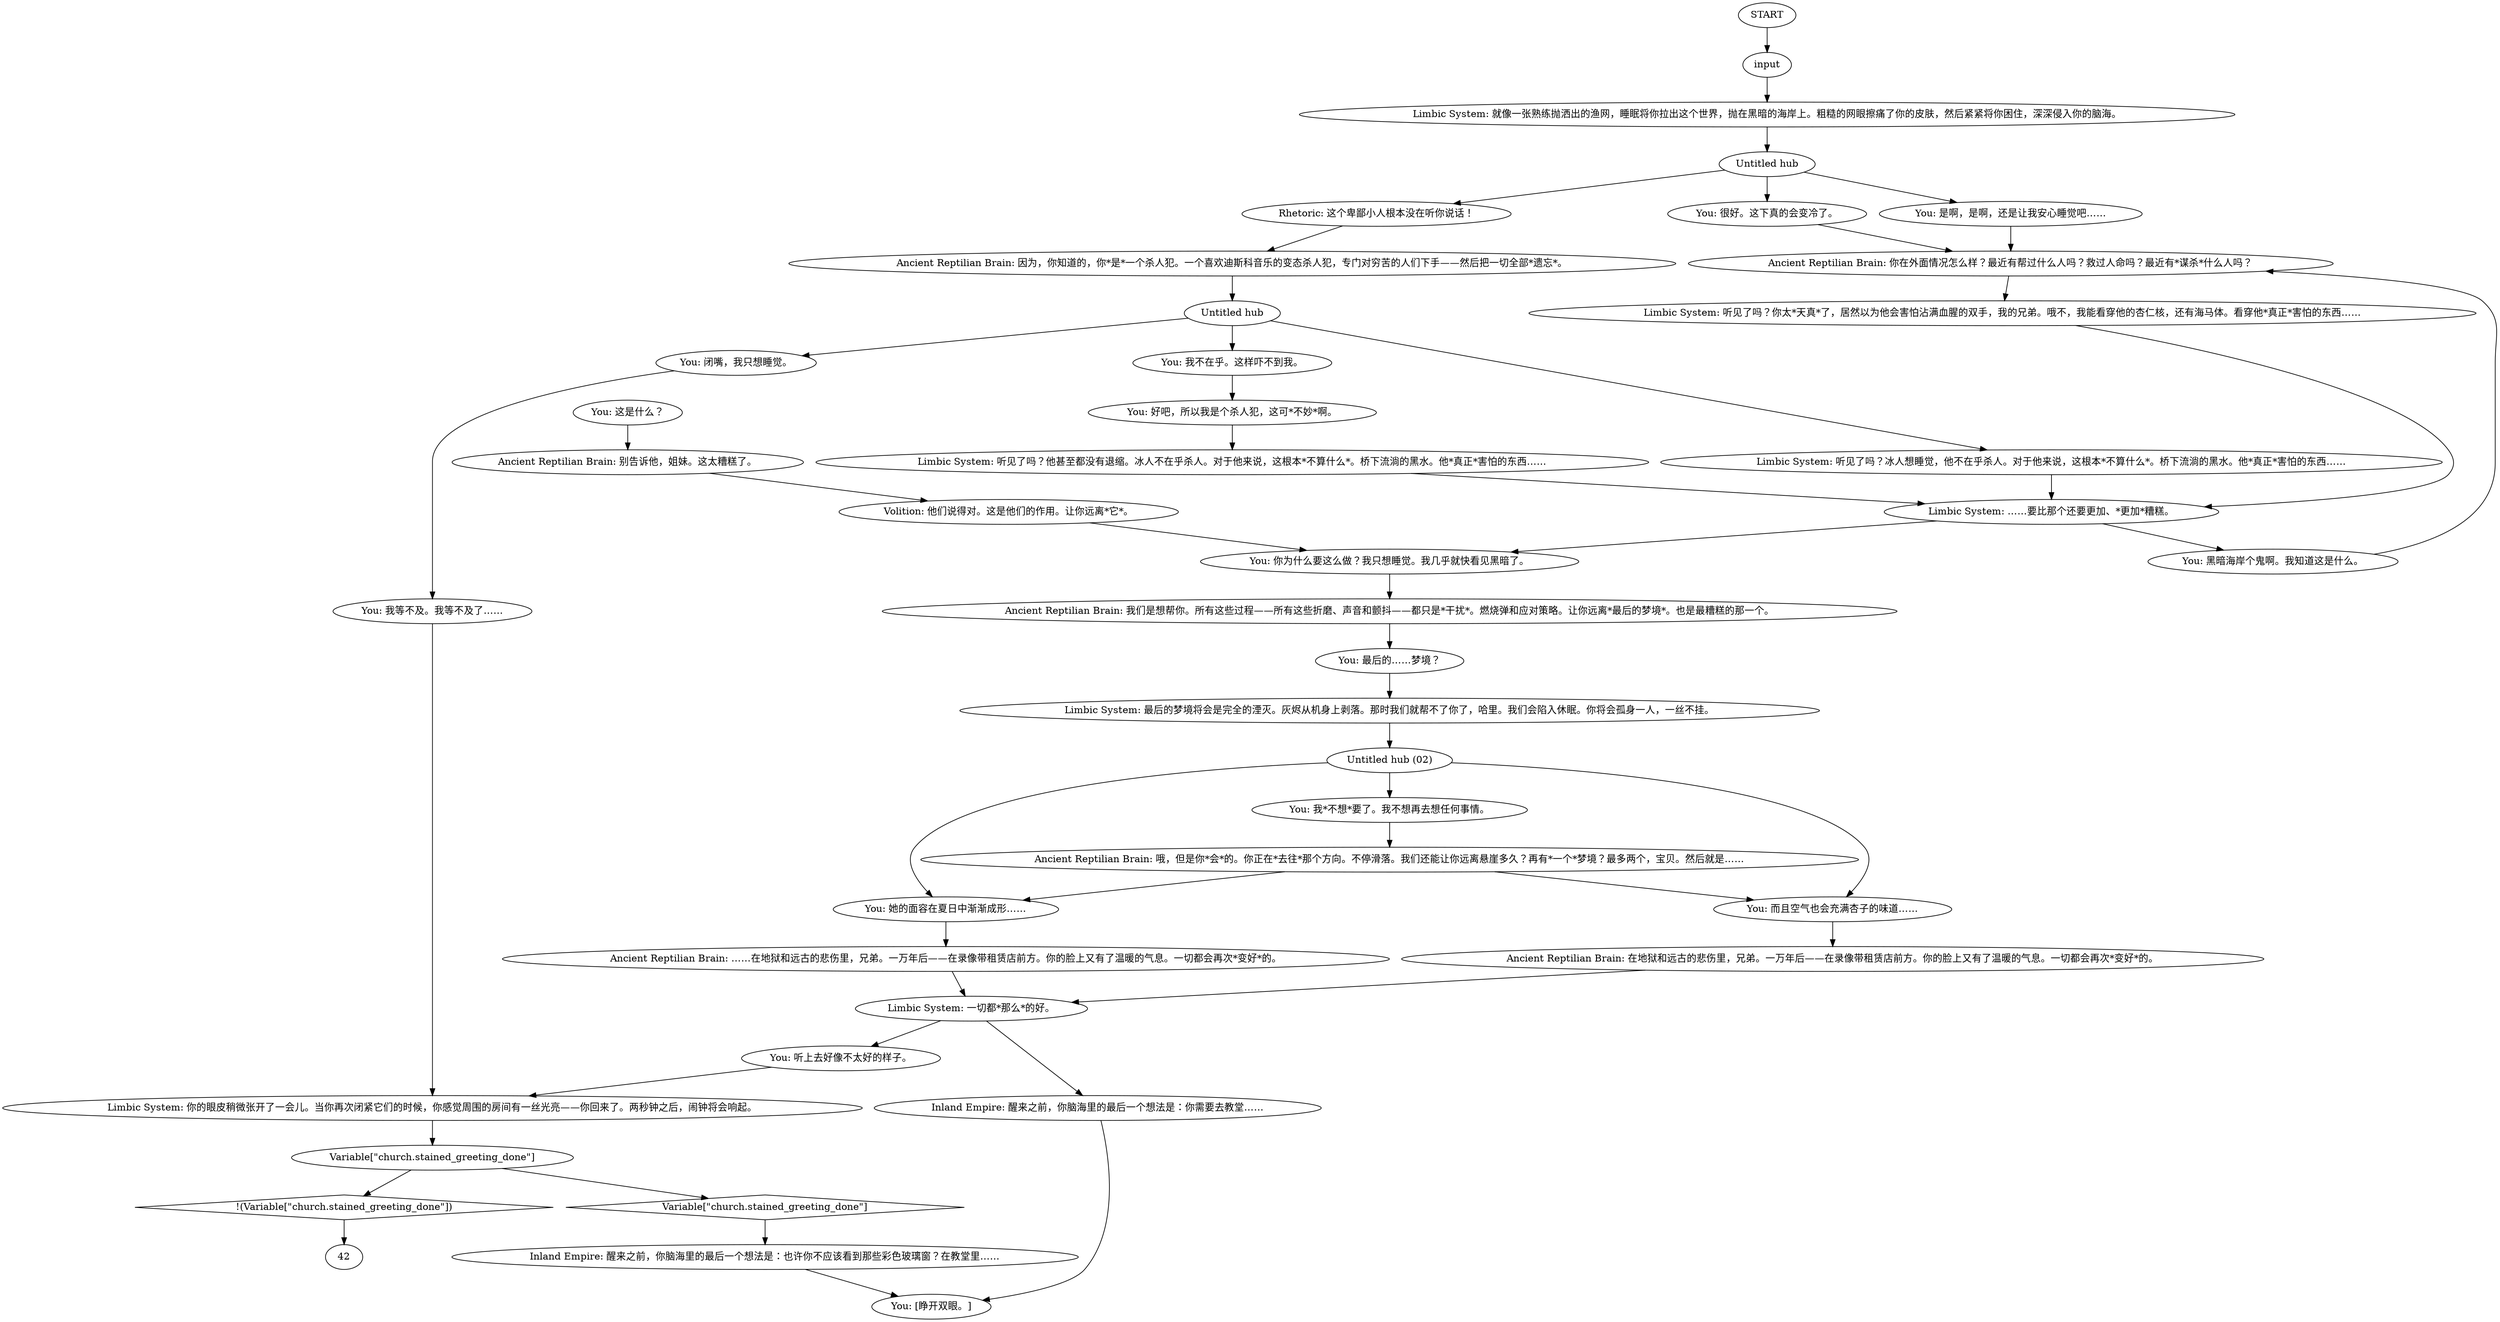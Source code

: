 # WHIRLING F2 / DREAM 5
# You are the murderer here dream.
# ==================================================
digraph G {
	  0 [label="START"];
	  1 [label="input"];
	  2 [label="Ancient Reptilian Brain: 我们是想帮你。所有这些过程——所有这些折磨、声音和颤抖——都只是*干扰*。燃烧弹和应对策略。让你远离*最后的梦境*。也是最糟糕的那一个。"];
	  3 [label="You: 她的面容在夏日中渐渐成形……"];
	  4 [label="You: 最后的……梦境？"];
	  5 [label="Volition: 他们说得对。这是他们的作用。让你远离*它*。"];
	  6 [label="Limbic System: 最后的梦境将会是完全的湮灭。灰烬从机身上剥落。那时我们就帮不了你了，哈里。我们会陷入休眠。你将会孤身一人，一丝不挂。"];
	  7 [label="Limbic System: 你的眼皮稍微张开了一会儿。当你再次闭紧它们的时候，你感觉周围的房间有一丝光亮——你回来了。两秒钟之后，闹钟将会响起。"];
	  8 [label="Untitled hub"];
	  9 [label="You: 听上去好像不太好的样子。"];
	  10 [label="Variable[\"church.stained_greeting_done\"]"];
	  11 [label="Variable[\"church.stained_greeting_done\"]", shape=diamond];
	  12 [label="!(Variable[\"church.stained_greeting_done\"])", shape=diamond];
	  13 [label="You: [睁开双眼。]"];
	  14 [label="Ancient Reptilian Brain: 在地狱和远古的悲伤里，兄弟。一万年后——在录像带租赁店前方。你的脸上又有了温暖的气息。一切都会再次*变好*的。"];
	  15 [label="Inland Empire: 醒来之前，你脑海里的最后一个想法是：也许你不应该看到那些彩色玻璃窗？在教堂里……"];
	  16 [label="Limbic System: 听见了吗？他甚至都没有退缩。冰人不在乎杀人。对于他来说，这根本*不算什么*。桥下流淌的黑水。他*真正*害怕的东西……"];
	  17 [label="You: 很好。这下真的会变冷了。"];
	  18 [label="You: 闭嘴，我只想睡觉。"];
	  19 [label="You: 而且空气也会充满杏子的味道……"];
	  20 [label="You: 我不在乎。这样吓不到我。"];
	  21 [label="Ancient Reptilian Brain: 你在外面情况怎么样？最近有帮过什么人吗？救过人命吗？最近有*谋杀*什么人吗？"];
	  22 [label="Untitled hub (02)"];
	  23 [label="Ancient Reptilian Brain: 别告诉他，姐妹。这太糟糕了。"];
	  24 [label="Limbic System: 就像一张熟练抛洒出的渔网，睡眠将你拉出这个世界，抛在黑暗的海岸上。粗糙的网眼擦痛了你的皮肤，然后紧紧将你困住，深深侵入你的脑海。"];
	  25 [label="Ancient Reptilian Brain: 因为，你知道的，你*是*一个杀人犯。一个喜欢迪斯科音乐的变态杀人犯，专门对穷苦的人们下手——然后把一切全部*遗忘*。"];
	  26 [label="Ancient Reptilian Brain: ……在地狱和远古的悲伤里，兄弟。一万年后——在录像带租赁店前方。你的脸上又有了温暖的气息。一切都会再次*变好*的。"];
	  27 [label="Untitled hub"];
	  28 [label="You: 你为什么要这么做？我只想睡觉。我几乎就快看见黑暗了。"];
	  29 [label="You: 我*不想*要了。我不想再去想任何事情。"];
	  30 [label="Limbic System: ……要比那个还要更加、*更加*糟糕。"];
	  31 [label="You: 是啊，是啊，还是让我安心睡觉吧……"];
	  32 [label="Ancient Reptilian Brain: 哦，但是你*会*的。你正在*去往*那个方向。不停滑落。我们还能让你远离悬崖多久？再有*一个*梦境？最多两个，宝贝。然后就是……"];
	  33 [label="Limbic System: 一切都*那么*的好。"];
	  34 [label="You: 这是什么？"];
	  35 [label="You: 黑暗海岸个鬼啊。我知道这是什么。"];
	  36 [label="Rhetoric: 这个卑鄙小人根本没在听你说话！"];
	  37 [label="Limbic System: 听见了吗？你太*天真*了，居然以为他会害怕沾满血腥的双手，我的兄弟。哦不，我能看穿他的杏仁核，还有海马体。看穿他*真正*害怕的东西……"];
	  38 [label="You: 好吧，所以我是个杀人犯，这可*不妙*啊。"];
	  39 [label="Limbic System: 听见了吗？冰人想睡觉，他不在乎杀人。对于他来说，这根本*不算什么*。桥下流淌的黑水。他*真正*害怕的东西……"];
	  40 [label="You: 我等不及。我等不及了……"];
	  41 [label="Inland Empire: 醒来之前，你脑海里的最后一个想法是：你需要去教堂……"];
	  0 -> 1
	  1 -> 24
	  2 -> 4
	  3 -> 26
	  4 -> 6
	  5 -> 28
	  6 -> 22
	  7 -> 10
	  8 -> 18
	  8 -> 20
	  8 -> 39
	  9 -> 7
	  10 -> 11
	  10 -> 12
	  11 -> 15
	  12 -> 42
	  14 -> 33
	  15 -> 13
	  16 -> 30
	  17 -> 21
	  18 -> 40
	  19 -> 14
	  20 -> 38
	  21 -> 37
	  22 -> 3
	  22 -> 19
	  22 -> 29
	  23 -> 5
	  24 -> 27
	  25 -> 8
	  26 -> 33
	  27 -> 17
	  27 -> 36
	  27 -> 31
	  28 -> 2
	  29 -> 32
	  30 -> 35
	  30 -> 28
	  31 -> 21
	  32 -> 3
	  32 -> 19
	  33 -> 9
	  33 -> 41
	  34 -> 23
	  35 -> 21
	  36 -> 25
	  37 -> 30
	  38 -> 16
	  39 -> 30
	  40 -> 7
	  41 -> 13
}

